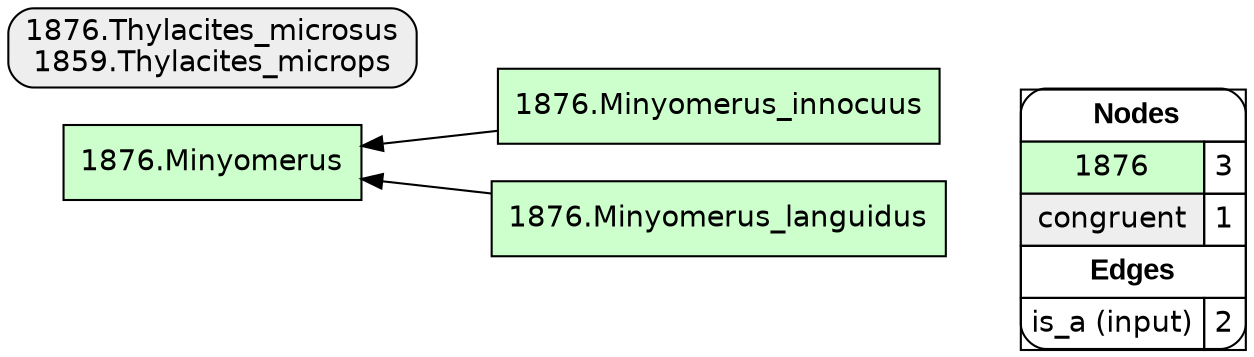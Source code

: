 digraph{
rankdir=RL
node[shape=box style=filled fillcolor="#CCFFCC" fontname="helvetica"] 
"1876.Minyomerus"
"1876.Minyomerus_innocuus"
"1876.Minyomerus_languidus"
node[shape=box style="filled,rounded" fillcolor="#EEEEEE" fontname="helvetica"] 
"1876.Thylacites_microsus\n1859.Thylacites_microps"
edge[arrowhead=normal style=solid color="#000000" constraint=true penwidth=1]
"1876.Minyomerus_languidus" -> "1876.Minyomerus"
"1876.Minyomerus_innocuus" -> "1876.Minyomerus"
edge[arrowhead=normal style=dotted color="#000000" constraint=true penwidth=1]
node[shape=box] 
{rank=source Legend [fillcolor= white margin=0 label=< 
 <TABLE BORDER="0" CELLBORDER="1" CELLSPACING="0" CELLPADDING="4"> 
<TR> <TD COLSPAN="2"><font face="Arial Black"> Nodes</font></TD> </TR> 
<TR> 
 <TD bgcolor="#CCFFCC" fontname="helvetica">1876</TD> 
 <TD>3</TD> 
 </TR> 
<TR> 
 <TD bgcolor="#EEEEEE" fontname="helvetica">congruent</TD> 
 <TD>1</TD> 
 </TR> 
<TR> <TD COLSPAN="2"><font face = "Arial Black"> Edges </font></TD> </TR> 
<TR> 
 <TD><font color ="#000000">is_a (input)</font></TD><TD>2</TD>
</TR>
</TABLE> 
 >] } 
}